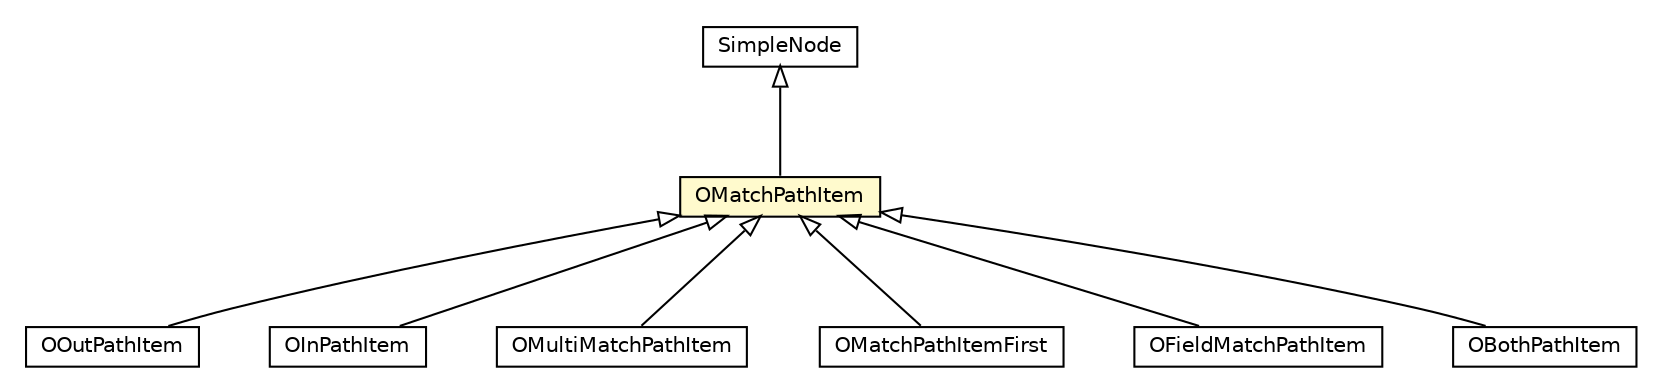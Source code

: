 #!/usr/local/bin/dot
#
# Class diagram 
# Generated by UMLGraph version R5_6-24-gf6e263 (http://www.umlgraph.org/)
#

digraph G {
	edge [fontname="Helvetica",fontsize=10,labelfontname="Helvetica",labelfontsize=10];
	node [fontname="Helvetica",fontsize=10,shape=plaintext];
	nodesep=0.25;
	ranksep=0.5;
	// com.orientechnologies.orient.core.sql.parser.OMatchPathItem
	c4692947 [label=<<table title="com.orientechnologies.orient.core.sql.parser.OMatchPathItem" border="0" cellborder="1" cellspacing="0" cellpadding="2" port="p" bgcolor="lemonChiffon" href="./OMatchPathItem.html">
		<tr><td><table border="0" cellspacing="0" cellpadding="1">
<tr><td align="center" balign="center"> OMatchPathItem </td></tr>
		</table></td></tr>
		</table>>, URL="./OMatchPathItem.html", fontname="Helvetica", fontcolor="black", fontsize=10.0];
	// com.orientechnologies.orient.core.sql.parser.OOutPathItem
	c4692968 [label=<<table title="com.orientechnologies.orient.core.sql.parser.OOutPathItem" border="0" cellborder="1" cellspacing="0" cellpadding="2" port="p" href="./OOutPathItem.html">
		<tr><td><table border="0" cellspacing="0" cellpadding="1">
<tr><td align="center" balign="center"> OOutPathItem </td></tr>
		</table></td></tr>
		</table>>, URL="./OOutPathItem.html", fontname="Helvetica", fontcolor="black", fontsize=10.0];
	// com.orientechnologies.orient.core.sql.parser.OInPathItem
	c4692972 [label=<<table title="com.orientechnologies.orient.core.sql.parser.OInPathItem" border="0" cellborder="1" cellspacing="0" cellpadding="2" port="p" href="./OInPathItem.html">
		<tr><td><table border="0" cellspacing="0" cellpadding="1">
<tr><td align="center" balign="center"> OInPathItem </td></tr>
		</table></td></tr>
		</table>>, URL="./OInPathItem.html", fontname="Helvetica", fontcolor="black", fontsize=10.0];
	// com.orientechnologies.orient.core.sql.parser.OMultiMatchPathItem
	c4693077 [label=<<table title="com.orientechnologies.orient.core.sql.parser.OMultiMatchPathItem" border="0" cellborder="1" cellspacing="0" cellpadding="2" port="p" href="./OMultiMatchPathItem.html">
		<tr><td><table border="0" cellspacing="0" cellpadding="1">
<tr><td align="center" balign="center"> OMultiMatchPathItem </td></tr>
		</table></td></tr>
		</table>>, URL="./OMultiMatchPathItem.html", fontname="Helvetica", fontcolor="black", fontsize=10.0];
	// com.orientechnologies.orient.core.sql.parser.OMatchPathItemFirst
	c4693097 [label=<<table title="com.orientechnologies.orient.core.sql.parser.OMatchPathItemFirst" border="0" cellborder="1" cellspacing="0" cellpadding="2" port="p" href="./OMatchPathItemFirst.html">
		<tr><td><table border="0" cellspacing="0" cellpadding="1">
<tr><td align="center" balign="center"> OMatchPathItemFirst </td></tr>
		</table></td></tr>
		</table>>, URL="./OMatchPathItemFirst.html", fontname="Helvetica", fontcolor="black", fontsize=10.0];
	// com.orientechnologies.orient.core.sql.parser.SimpleNode
	c4693106 [label=<<table title="com.orientechnologies.orient.core.sql.parser.SimpleNode" border="0" cellborder="1" cellspacing="0" cellpadding="2" port="p" href="./SimpleNode.html">
		<tr><td><table border="0" cellspacing="0" cellpadding="1">
<tr><td align="center" balign="center"> SimpleNode </td></tr>
		</table></td></tr>
		</table>>, URL="./SimpleNode.html", fontname="Helvetica", fontcolor="black", fontsize=10.0];
	// com.orientechnologies.orient.core.sql.parser.OFieldMatchPathItem
	c4693117 [label=<<table title="com.orientechnologies.orient.core.sql.parser.OFieldMatchPathItem" border="0" cellborder="1" cellspacing="0" cellpadding="2" port="p" href="./OFieldMatchPathItem.html">
		<tr><td><table border="0" cellspacing="0" cellpadding="1">
<tr><td align="center" balign="center"> OFieldMatchPathItem </td></tr>
		</table></td></tr>
		</table>>, URL="./OFieldMatchPathItem.html", fontname="Helvetica", fontcolor="black", fontsize=10.0];
	// com.orientechnologies.orient.core.sql.parser.OBothPathItem
	c4693140 [label=<<table title="com.orientechnologies.orient.core.sql.parser.OBothPathItem" border="0" cellborder="1" cellspacing="0" cellpadding="2" port="p" href="./OBothPathItem.html">
		<tr><td><table border="0" cellspacing="0" cellpadding="1">
<tr><td align="center" balign="center"> OBothPathItem </td></tr>
		</table></td></tr>
		</table>>, URL="./OBothPathItem.html", fontname="Helvetica", fontcolor="black", fontsize=10.0];
	//com.orientechnologies.orient.core.sql.parser.OMatchPathItem extends com.orientechnologies.orient.core.sql.parser.SimpleNode
	c4693106:p -> c4692947:p [dir=back,arrowtail=empty];
	//com.orientechnologies.orient.core.sql.parser.OOutPathItem extends com.orientechnologies.orient.core.sql.parser.OMatchPathItem
	c4692947:p -> c4692968:p [dir=back,arrowtail=empty];
	//com.orientechnologies.orient.core.sql.parser.OInPathItem extends com.orientechnologies.orient.core.sql.parser.OMatchPathItem
	c4692947:p -> c4692972:p [dir=back,arrowtail=empty];
	//com.orientechnologies.orient.core.sql.parser.OMultiMatchPathItem extends com.orientechnologies.orient.core.sql.parser.OMatchPathItem
	c4692947:p -> c4693077:p [dir=back,arrowtail=empty];
	//com.orientechnologies.orient.core.sql.parser.OMatchPathItemFirst extends com.orientechnologies.orient.core.sql.parser.OMatchPathItem
	c4692947:p -> c4693097:p [dir=back,arrowtail=empty];
	//com.orientechnologies.orient.core.sql.parser.OFieldMatchPathItem extends com.orientechnologies.orient.core.sql.parser.OMatchPathItem
	c4692947:p -> c4693117:p [dir=back,arrowtail=empty];
	//com.orientechnologies.orient.core.sql.parser.OBothPathItem extends com.orientechnologies.orient.core.sql.parser.OMatchPathItem
	c4692947:p -> c4693140:p [dir=back,arrowtail=empty];
}

